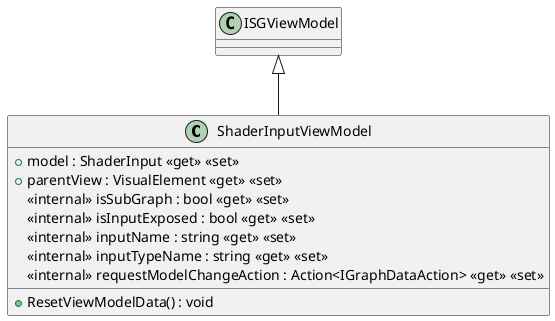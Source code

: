 @startuml
class ShaderInputViewModel {
    + model : ShaderInput <<get>> <<set>>
    + parentView : VisualElement <<get>> <<set>>
    <<internal>> isSubGraph : bool <<get>> <<set>>
    <<internal>> isInputExposed : bool <<get>> <<set>>
    <<internal>> inputName : string <<get>> <<set>>
    <<internal>> inputTypeName : string <<get>> <<set>>
    <<internal>> requestModelChangeAction : Action<IGraphDataAction> <<get>> <<set>>
    + ResetViewModelData() : void
}
ISGViewModel <|-- ShaderInputViewModel
@enduml

